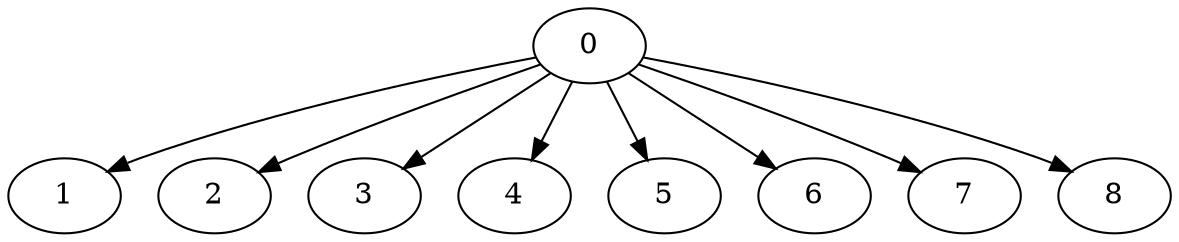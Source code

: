 digraph "R" {
0	["Finish time"=41,
		Processor=0,
		"Start time"=0,
		Weight=41];

	1	["Finish time"=178,
		Processor=0,
		"Start time"=41,
		Weight=137];

	2	["Finish time"=291,
		Processor=1,
		"Start time"=181,
		Weight=110];

	3	["Finish time"=301,
		Processor=0,
		"Start time"=178,
		Weight=123];

	4	["Finish time"=428,
		Processor=1,
		"Start time"=401,
		Weight=27];

	5	["Finish time"=401,
		Processor=1,
		"Start time"=291,
		Weight=110];
	
	6	["Finish time"=383,
		Processor=0,
		"Start time"=301,
		Weight=82];

	7	["Finish time"=181,
		Processor=1,
		"Start time"=44,
		Weight=137];

	8	["Finish time"=438,
		Processor=0,
		"Start time"=383,
		Weight=55];





	0 -> 1	[Weight=10];
	0 -> 7	[Weight=3];
	0 -> 3	[Weight=2];
	0 -> 2	[Weight=7];	
	0 -> 6	[Weight=2];
	0 -> 5	[Weight=2];
	0 -> 8	[Weight=9];
	0 -> 4	[Weight=4];




}
